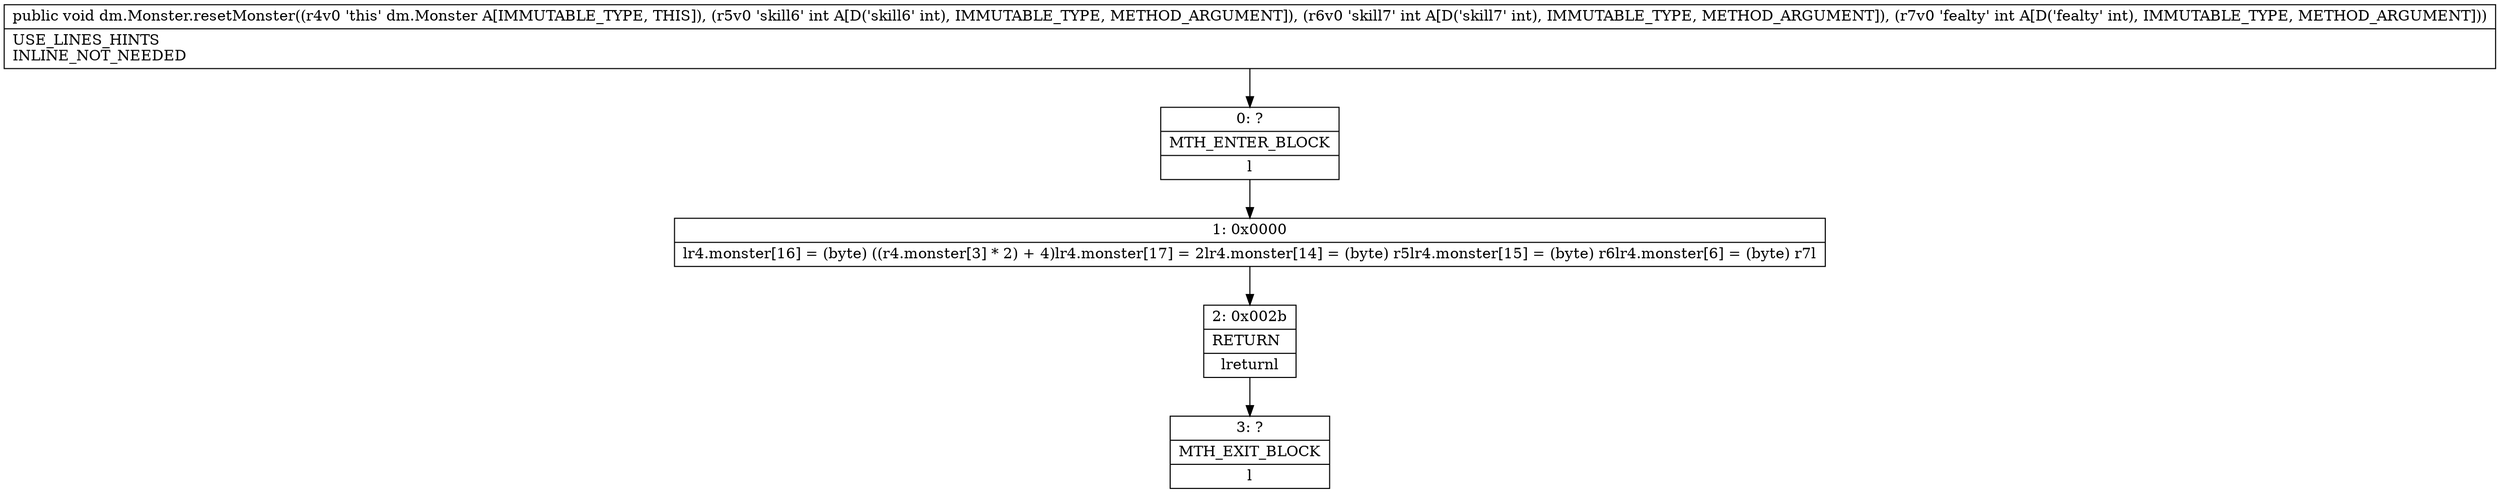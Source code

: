 digraph "CFG fordm.Monster.resetMonster(III)V" {
Node_0 [shape=record,label="{0\:\ ?|MTH_ENTER_BLOCK\l|l}"];
Node_1 [shape=record,label="{1\:\ 0x0000|lr4.monster[16] = (byte) ((r4.monster[3] * 2) + 4)lr4.monster[17] = 2lr4.monster[14] = (byte) r5lr4.monster[15] = (byte) r6lr4.monster[6] = (byte) r7l}"];
Node_2 [shape=record,label="{2\:\ 0x002b|RETURN\l|lreturnl}"];
Node_3 [shape=record,label="{3\:\ ?|MTH_EXIT_BLOCK\l|l}"];
MethodNode[shape=record,label="{public void dm.Monster.resetMonster((r4v0 'this' dm.Monster A[IMMUTABLE_TYPE, THIS]), (r5v0 'skill6' int A[D('skill6' int), IMMUTABLE_TYPE, METHOD_ARGUMENT]), (r6v0 'skill7' int A[D('skill7' int), IMMUTABLE_TYPE, METHOD_ARGUMENT]), (r7v0 'fealty' int A[D('fealty' int), IMMUTABLE_TYPE, METHOD_ARGUMENT]))  | USE_LINES_HINTS\lINLINE_NOT_NEEDED\l}"];
MethodNode -> Node_0;
Node_0 -> Node_1;
Node_1 -> Node_2;
Node_2 -> Node_3;
}

